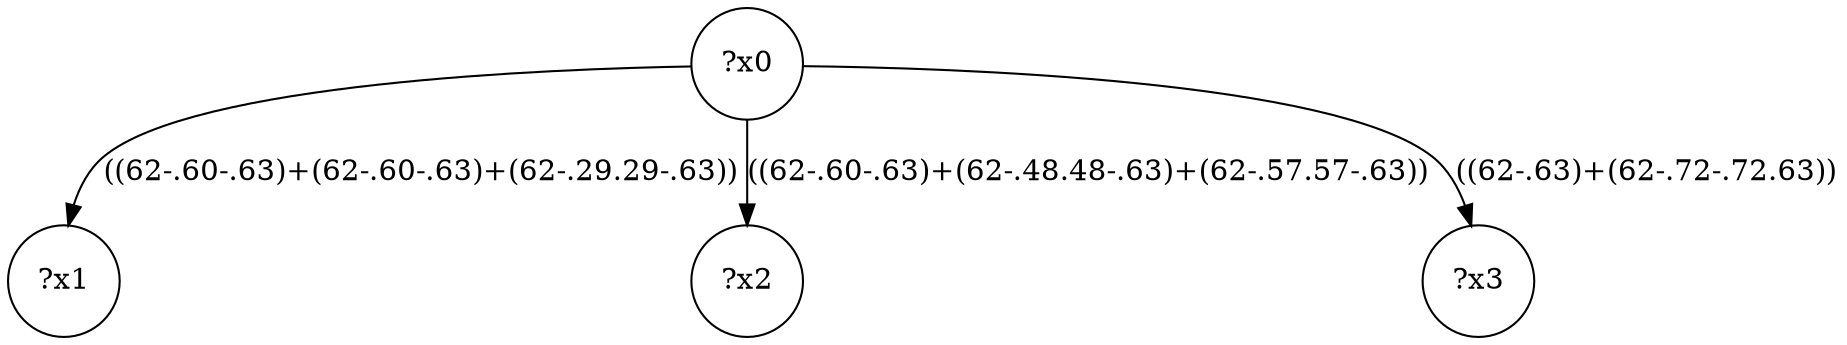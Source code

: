 digraph g {
	x0 [shape=circle, label="?x0"];
	x1 [shape=circle, label="?x1"];
	x0 -> x1 [label="((62-.60-.63)+(62-.60-.63)+(62-.29.29-.63))"];
	x2 [shape=circle, label="?x2"];
	x0 -> x2 [label="((62-.60-.63)+(62-.48.48-.63)+(62-.57.57-.63))"];
	x3 [shape=circle, label="?x3"];
	x0 -> x3 [label="((62-.63)+(62-.72-.72.63))"];
}
